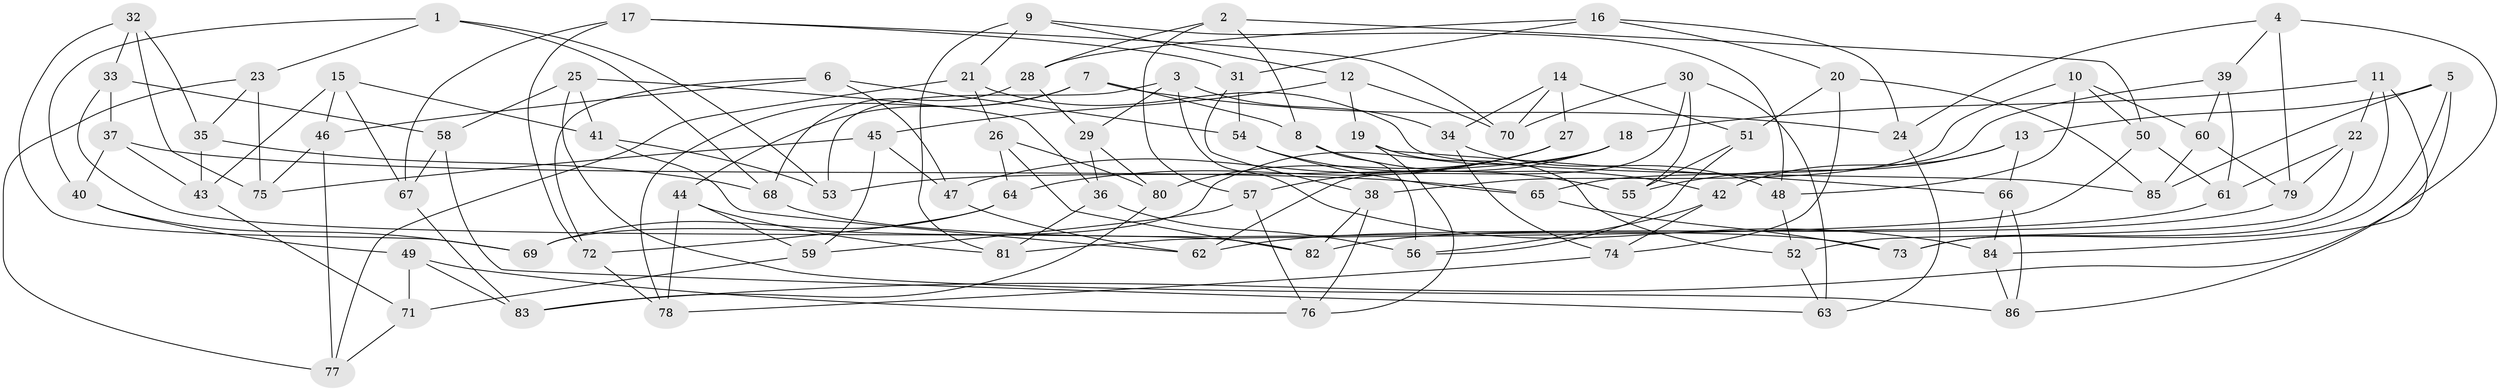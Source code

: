 // coarse degree distribution, {6: 0.68, 5: 0.04, 4: 0.28}
// Generated by graph-tools (version 1.1) at 2025/24/03/03/25 07:24:23]
// undirected, 86 vertices, 172 edges
graph export_dot {
graph [start="1"]
  node [color=gray90,style=filled];
  1;
  2;
  3;
  4;
  5;
  6;
  7;
  8;
  9;
  10;
  11;
  12;
  13;
  14;
  15;
  16;
  17;
  18;
  19;
  20;
  21;
  22;
  23;
  24;
  25;
  26;
  27;
  28;
  29;
  30;
  31;
  32;
  33;
  34;
  35;
  36;
  37;
  38;
  39;
  40;
  41;
  42;
  43;
  44;
  45;
  46;
  47;
  48;
  49;
  50;
  51;
  52;
  53;
  54;
  55;
  56;
  57;
  58;
  59;
  60;
  61;
  62;
  63;
  64;
  65;
  66;
  67;
  68;
  69;
  70;
  71;
  72;
  73;
  74;
  75;
  76;
  77;
  78;
  79;
  80;
  81;
  82;
  83;
  84;
  85;
  86;
  1 -- 53;
  1 -- 68;
  1 -- 40;
  1 -- 23;
  2 -- 50;
  2 -- 28;
  2 -- 57;
  2 -- 8;
  3 -- 29;
  3 -- 34;
  3 -- 84;
  3 -- 53;
  4 -- 39;
  4 -- 83;
  4 -- 79;
  4 -- 24;
  5 -- 13;
  5 -- 86;
  5 -- 85;
  5 -- 73;
  6 -- 47;
  6 -- 72;
  6 -- 46;
  6 -- 54;
  7 -- 44;
  7 -- 24;
  7 -- 78;
  7 -- 8;
  8 -- 42;
  8 -- 56;
  9 -- 21;
  9 -- 12;
  9 -- 81;
  9 -- 48;
  10 -- 60;
  10 -- 50;
  10 -- 48;
  10 -- 38;
  11 -- 18;
  11 -- 84;
  11 -- 73;
  11 -- 22;
  12 -- 19;
  12 -- 70;
  12 -- 45;
  13 -- 55;
  13 -- 42;
  13 -- 66;
  14 -- 34;
  14 -- 27;
  14 -- 70;
  14 -- 51;
  15 -- 67;
  15 -- 41;
  15 -- 46;
  15 -- 43;
  16 -- 20;
  16 -- 31;
  16 -- 28;
  16 -- 24;
  17 -- 67;
  17 -- 72;
  17 -- 70;
  17 -- 31;
  18 -- 57;
  18 -- 53;
  18 -- 69;
  19 -- 66;
  19 -- 76;
  19 -- 52;
  20 -- 51;
  20 -- 74;
  20 -- 85;
  21 -- 77;
  21 -- 85;
  21 -- 26;
  22 -- 79;
  22 -- 52;
  22 -- 61;
  23 -- 77;
  23 -- 35;
  23 -- 75;
  24 -- 63;
  25 -- 41;
  25 -- 86;
  25 -- 36;
  25 -- 58;
  26 -- 80;
  26 -- 64;
  26 -- 82;
  27 -- 80;
  27 -- 47;
  27 -- 64;
  28 -- 68;
  28 -- 29;
  29 -- 80;
  29 -- 36;
  30 -- 62;
  30 -- 70;
  30 -- 55;
  30 -- 63;
  31 -- 38;
  31 -- 54;
  32 -- 69;
  32 -- 33;
  32 -- 35;
  32 -- 75;
  33 -- 82;
  33 -- 58;
  33 -- 37;
  34 -- 48;
  34 -- 74;
  35 -- 68;
  35 -- 43;
  36 -- 81;
  36 -- 56;
  37 -- 40;
  37 -- 65;
  37 -- 43;
  38 -- 76;
  38 -- 82;
  39 -- 65;
  39 -- 60;
  39 -- 61;
  40 -- 69;
  40 -- 49;
  41 -- 53;
  41 -- 62;
  42 -- 74;
  42 -- 56;
  43 -- 71;
  44 -- 78;
  44 -- 81;
  44 -- 59;
  45 -- 59;
  45 -- 75;
  45 -- 47;
  46 -- 77;
  46 -- 75;
  47 -- 62;
  48 -- 52;
  49 -- 76;
  49 -- 83;
  49 -- 71;
  50 -- 61;
  50 -- 81;
  51 -- 55;
  51 -- 56;
  52 -- 63;
  54 -- 55;
  54 -- 65;
  57 -- 59;
  57 -- 76;
  58 -- 63;
  58 -- 67;
  59 -- 71;
  60 -- 79;
  60 -- 85;
  61 -- 62;
  64 -- 72;
  64 -- 69;
  65 -- 73;
  66 -- 84;
  66 -- 86;
  67 -- 83;
  68 -- 73;
  71 -- 77;
  72 -- 78;
  74 -- 78;
  79 -- 82;
  80 -- 83;
  84 -- 86;
}
